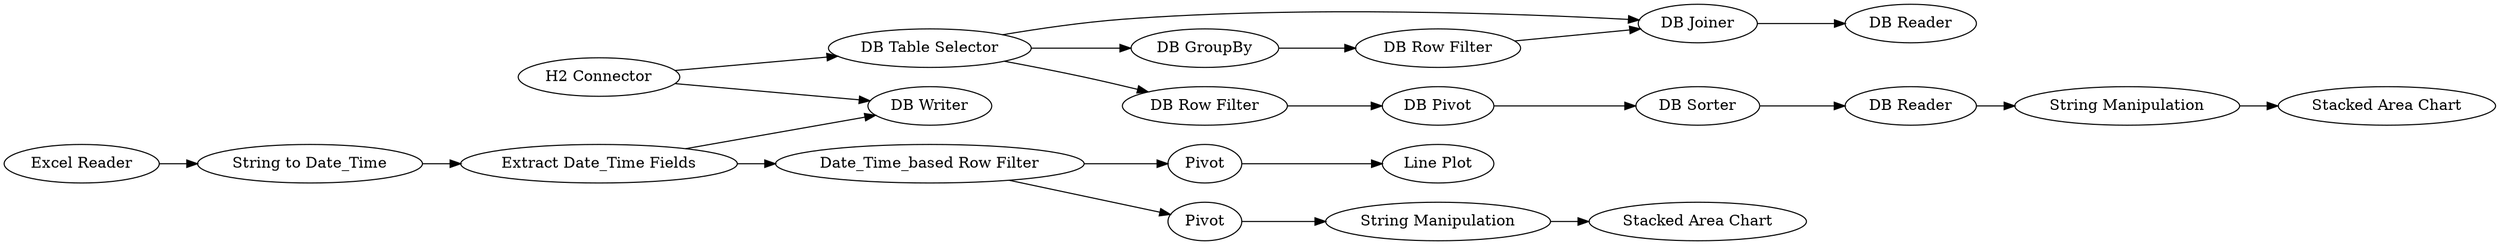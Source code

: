 digraph {
	361 -> 362
	360 -> 361
	357 -> 368
	4 -> 6
	354 -> 355
	368 -> 364
	1 -> 2
	354 -> 353
	355 -> 360
	355 -> 362
	349 -> 4
	362 -> 363
	366 -> 369
	349 -> 353
	233 -> 304
	359 -> 357
	364 -> 366
	355 -> 359
	6 -> 7
	304 -> 348
	4 -> 233
	2 -> 349
	7 [label="Line Plot"]
	304 [label="String Manipulation"]
	354 [label="H2 Connector"]
	363 [label="DB Reader"]
	233 [label=Pivot]
	357 [label="DB Pivot"]
	366 [label="String Manipulation"]
	6 [label=Pivot]
	359 [label="DB Row Filter"]
	361 [label="DB Row Filter"]
	348 [label="Stacked Area Chart"]
	1 [label="Excel Reader"]
	4 [label="Date_Time_based Row Filter"]
	360 [label="DB GroupBy"]
	369 [label="Stacked Area Chart"]
	368 [label="DB Sorter"]
	364 [label="DB Reader"]
	362 [label="DB Joiner"]
	355 [label="DB Table Selector"]
	349 [label="Extract Date_Time Fields"]
	353 [label="DB Writer"]
	2 [label="String to Date_Time"]
	rankdir=LR
}
